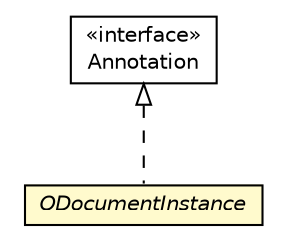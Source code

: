 #!/usr/local/bin/dot
#
# Class diagram 
# Generated by UMLGraph version R5_6-24-gf6e263 (http://www.umlgraph.org/)
#

digraph G {
	edge [fontname="Helvetica",fontsize=10,labelfontname="Helvetica",labelfontsize=10];
	node [fontname="Helvetica",fontsize=10,shape=plaintext];
	nodesep=0.25;
	ranksep=0.5;
	// com.orientechnologies.orient.core.annotation.ODocumentInstance
	c3116722 [label=<<table title="com.orientechnologies.orient.core.annotation.ODocumentInstance" border="0" cellborder="1" cellspacing="0" cellpadding="2" port="p" bgcolor="lemonChiffon" href="./ODocumentInstance.html">
		<tr><td><table border="0" cellspacing="0" cellpadding="1">
<tr><td align="center" balign="center"><font face="Helvetica-Oblique"> ODocumentInstance </font></td></tr>
		</table></td></tr>
		</table>>, URL="./ODocumentInstance.html", fontname="Helvetica", fontcolor="black", fontsize=10.0];
	//com.orientechnologies.orient.core.annotation.ODocumentInstance implements java.lang.annotation.Annotation
	c3118972:p -> c3116722:p [dir=back,arrowtail=empty,style=dashed];
	// java.lang.annotation.Annotation
	c3118972 [label=<<table title="java.lang.annotation.Annotation" border="0" cellborder="1" cellspacing="0" cellpadding="2" port="p" href="http://java.sun.com/j2se/1.4.2/docs/api/java/lang/annotation/Annotation.html">
		<tr><td><table border="0" cellspacing="0" cellpadding="1">
<tr><td align="center" balign="center"> &#171;interface&#187; </td></tr>
<tr><td align="center" balign="center"> Annotation </td></tr>
		</table></td></tr>
		</table>>, URL="http://java.sun.com/j2se/1.4.2/docs/api/java/lang/annotation/Annotation.html", fontname="Helvetica", fontcolor="black", fontsize=10.0];
}

